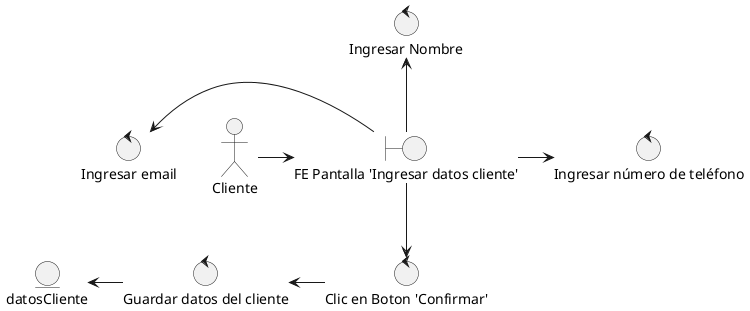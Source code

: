 @startuml

actor Cliente as cliente

boundary "FE Pantalla 'Ingresar datos cliente'" as fePantallaDatosCliente

cliente -> fePantallaDatosCliente

control "Ingresar Nombre" as ingresarNombre

fePantallaDatosCliente -up-> ingresarNombre

control "Ingresar número de teléfono" as ingresarNumeroTelefono

fePantallaDatosCliente -right-> ingresarNumeroTelefono

control "Ingresar email" as ingresarEmail

fePantallaDatosCliente -left-> ingresarEmail

control "Clic en Boton 'Confirmar'" as botonConfirmar

fePantallaDatosCliente -down-> botonConfirmar

control "Guardar datos del cliente" as guardarDatosCliente

botonConfirmar -left-> guardarDatosCliente

entity datosCliente as entityDatosCliente

guardarDatosCliente -left-> entityDatosCliente




@enduml